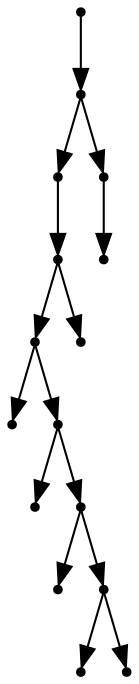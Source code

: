 digraph {
  15 [shape=point];
  14 [shape=point];
  11 [shape=point];
  10 [shape=point];
  8 [shape=point];
  0 [shape=point];
  7 [shape=point];
  1 [shape=point];
  6 [shape=point];
  2 [shape=point];
  5 [shape=point];
  3 [shape=point];
  4 [shape=point];
  9 [shape=point];
  13 [shape=point];
  12 [shape=point];
15 -> 14;
14 -> 11;
11 -> 10;
10 -> 8;
8 -> 0;
8 -> 7;
7 -> 1;
7 -> 6;
6 -> 2;
6 -> 5;
5 -> 3;
5 -> 4;
10 -> 9;
14 -> 13;
13 -> 12;
}
